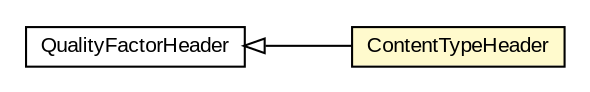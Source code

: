 #!/usr/local/bin/dot
#
# Class diagram 
# Generated by UMLGraph version R5_6-24-gf6e263 (http://www.umlgraph.org/)
#

digraph G {
	edge [fontname="arial",fontsize=10,labelfontname="arial",labelfontsize=10];
	node [fontname="arial",fontsize=10,shape=plaintext];
	nodesep=0.25;
	ranksep=0.5;
	rankdir=LR;
	// org.turbogwt.core.http.QualityFactorHeader
	c684 [label=<<table title="org.turbogwt.core.http.QualityFactorHeader" border="0" cellborder="1" cellspacing="0" cellpadding="2" port="p" href="./QualityFactorHeader.html">
		<tr><td><table border="0" cellspacing="0" cellpadding="1">
<tr><td align="center" balign="center"> QualityFactorHeader </td></tr>
		</table></td></tr>
		</table>>, URL="./QualityFactorHeader.html", fontname="arial", fontcolor="black", fontsize=10.0];
	// org.turbogwt.core.http.ContentTypeHeader
	c700 [label=<<table title="org.turbogwt.core.http.ContentTypeHeader" border="0" cellborder="1" cellspacing="0" cellpadding="2" port="p" bgcolor="lemonChiffon" href="./ContentTypeHeader.html">
		<tr><td><table border="0" cellspacing="0" cellpadding="1">
<tr><td align="center" balign="center"> ContentTypeHeader </td></tr>
		</table></td></tr>
		</table>>, URL="./ContentTypeHeader.html", fontname="arial", fontcolor="black", fontsize=10.0];
	//org.turbogwt.core.http.ContentTypeHeader extends org.turbogwt.core.http.QualityFactorHeader
	c684:p -> c700:p [dir=back,arrowtail=empty];
}

